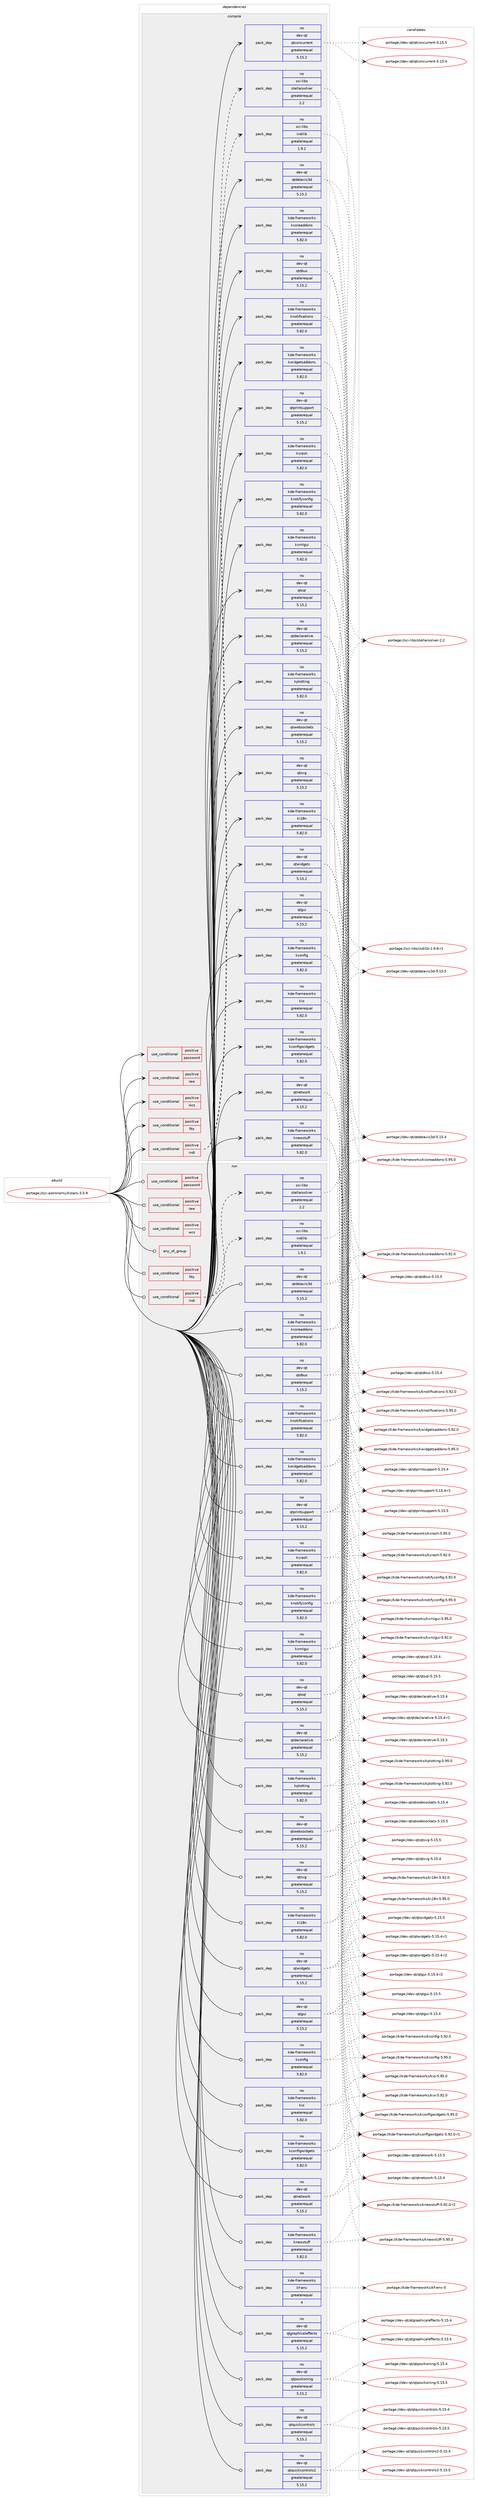 digraph prolog {

# *************
# Graph options
# *************

newrank=true;
concentrate=true;
compound=true;
graph [rankdir=LR,fontname=Helvetica,fontsize=10,ranksep=1.5];#, ranksep=2.5, nodesep=0.2];
edge  [arrowhead=vee];
node  [fontname=Helvetica,fontsize=10];

# **********
# The ebuild
# **********

subgraph cluster_leftcol {
color=gray;
rank=same;
label=<<i>ebuild</i>>;
id [label="portage://sci-astronomy/kstars-3.5.9", color=red, width=4, href="../sci-astronomy/kstars-3.5.9.svg"];
}

# ****************
# The dependencies
# ****************

subgraph cluster_midcol {
color=gray;
label=<<i>dependencies</i>>;
subgraph cluster_compile {
fillcolor="#eeeeee";
style=filled;
label=<<i>compile</i>>;
subgraph cond1947 {
dependency2763 [label=<<TABLE BORDER="0" CELLBORDER="1" CELLSPACING="0" CELLPADDING="4"><TR><TD ROWSPAN="3" CELLPADDING="10">use_conditional</TD></TR><TR><TD>positive</TD></TR><TR><TD>fits</TD></TR></TABLE>>, shape=none, color=red];
# *** BEGIN UNKNOWN DEPENDENCY TYPE (TODO) ***
# dependency2763 -> package_dependency(portage://sci-astronomy/kstars-3.5.9,install,no,sci-libs,cfitsio,none,[,,],any_same_slot,[])
# *** END UNKNOWN DEPENDENCY TYPE (TODO) ***

}
id:e -> dependency2763:w [weight=20,style="solid",arrowhead="vee"];
subgraph cond1948 {
dependency2764 [label=<<TABLE BORDER="0" CELLBORDER="1" CELLSPACING="0" CELLPADDING="4"><TR><TD ROWSPAN="3" CELLPADDING="10">use_conditional</TD></TR><TR><TD>positive</TD></TR><TR><TD>indi</TD></TR></TABLE>>, shape=none, color=red];
# *** BEGIN UNKNOWN DEPENDENCY TYPE (TODO) ***
# dependency2764 -> package_dependency(portage://sci-astronomy/kstars-3.5.9,install,no,sci-libs,gsl,none,[,,],any_same_slot,[])
# *** END UNKNOWN DEPENDENCY TYPE (TODO) ***

subgraph pack801 {
dependency2765 [label=<<TABLE BORDER="0" CELLBORDER="1" CELLSPACING="0" CELLPADDING="4" WIDTH="220"><TR><TD ROWSPAN="6" CELLPADDING="30">pack_dep</TD></TR><TR><TD WIDTH="110">no</TD></TR><TR><TD>sci-libs</TD></TR><TR><TD>indilib</TD></TR><TR><TD>greaterequal</TD></TR><TR><TD>1.9.1</TD></TR></TABLE>>, shape=none, color=blue];
}
dependency2764:e -> dependency2765:w [weight=20,style="dashed",arrowhead="vee"];
# *** BEGIN UNKNOWN DEPENDENCY TYPE (TODO) ***
# dependency2764 -> package_dependency(portage://sci-astronomy/kstars-3.5.9,install,no,sci-libs,libnova,none,[,,],any_same_slot,[])
# *** END UNKNOWN DEPENDENCY TYPE (TODO) ***

subgraph pack802 {
dependency2766 [label=<<TABLE BORDER="0" CELLBORDER="1" CELLSPACING="0" CELLPADDING="4" WIDTH="220"><TR><TD ROWSPAN="6" CELLPADDING="30">pack_dep</TD></TR><TR><TD WIDTH="110">no</TD></TR><TR><TD>sci-libs</TD></TR><TR><TD>stellarsolver</TD></TR><TR><TD>greaterequal</TD></TR><TR><TD>2.2</TD></TR></TABLE>>, shape=none, color=blue];
}
dependency2764:e -> dependency2766:w [weight=20,style="dashed",arrowhead="vee"];
}
id:e -> dependency2764:w [weight=20,style="solid",arrowhead="vee"];
subgraph cond1949 {
dependency2767 [label=<<TABLE BORDER="0" CELLBORDER="1" CELLSPACING="0" CELLPADDING="4"><TR><TD ROWSPAN="3" CELLPADDING="10">use_conditional</TD></TR><TR><TD>positive</TD></TR><TR><TD>password</TD></TR></TABLE>>, shape=none, color=red];
# *** BEGIN UNKNOWN DEPENDENCY TYPE (TODO) ***
# dependency2767 -> package_dependency(portage://sci-astronomy/kstars-3.5.9,install,no,dev-libs,qtkeychain,none,[,,],any_same_slot,[])
# *** END UNKNOWN DEPENDENCY TYPE (TODO) ***

}
id:e -> dependency2767:w [weight=20,style="solid",arrowhead="vee"];
subgraph cond1950 {
dependency2768 [label=<<TABLE BORDER="0" CELLBORDER="1" CELLSPACING="0" CELLPADDING="4"><TR><TD ROWSPAN="3" CELLPADDING="10">use_conditional</TD></TR><TR><TD>positive</TD></TR><TR><TD>raw</TD></TR></TABLE>>, shape=none, color=red];
# *** BEGIN UNKNOWN DEPENDENCY TYPE (TODO) ***
# dependency2768 -> package_dependency(portage://sci-astronomy/kstars-3.5.9,install,no,media-libs,libraw,none,[,,],any_same_slot,[])
# *** END UNKNOWN DEPENDENCY TYPE (TODO) ***

}
id:e -> dependency2768:w [weight=20,style="solid",arrowhead="vee"];
subgraph cond1951 {
dependency2769 [label=<<TABLE BORDER="0" CELLBORDER="1" CELLSPACING="0" CELLPADDING="4"><TR><TD ROWSPAN="3" CELLPADDING="10">use_conditional</TD></TR><TR><TD>positive</TD></TR><TR><TD>wcs</TD></TR></TABLE>>, shape=none, color=red];
# *** BEGIN UNKNOWN DEPENDENCY TYPE (TODO) ***
# dependency2769 -> package_dependency(portage://sci-astronomy/kstars-3.5.9,install,no,sci-astronomy,wcslib,none,[,,],any_same_slot,[])
# *** END UNKNOWN DEPENDENCY TYPE (TODO) ***

}
id:e -> dependency2769:w [weight=20,style="solid",arrowhead="vee"];
# *** BEGIN UNKNOWN DEPENDENCY TYPE (TODO) ***
# id -> package_dependency(portage://sci-astronomy/kstars-3.5.9,install,no,dev-cpp,eigen,none,[,,],[slot(3)],[])
# *** END UNKNOWN DEPENDENCY TYPE (TODO) ***

subgraph pack803 {
dependency2770 [label=<<TABLE BORDER="0" CELLBORDER="1" CELLSPACING="0" CELLPADDING="4" WIDTH="220"><TR><TD ROWSPAN="6" CELLPADDING="30">pack_dep</TD></TR><TR><TD WIDTH="110">no</TD></TR><TR><TD>dev-qt</TD></TR><TR><TD>qtconcurrent</TD></TR><TR><TD>greaterequal</TD></TR><TR><TD>5.15.2</TD></TR></TABLE>>, shape=none, color=blue];
}
id:e -> dependency2770:w [weight=20,style="solid",arrowhead="vee"];
# *** BEGIN UNKNOWN DEPENDENCY TYPE (TODO) ***
# id -> package_dependency(portage://sci-astronomy/kstars-3.5.9,install,no,dev-qt,qtcore,none,[,,],[slot(5)],[])
# *** END UNKNOWN DEPENDENCY TYPE (TODO) ***

subgraph pack804 {
dependency2771 [label=<<TABLE BORDER="0" CELLBORDER="1" CELLSPACING="0" CELLPADDING="4" WIDTH="220"><TR><TD ROWSPAN="6" CELLPADDING="30">pack_dep</TD></TR><TR><TD WIDTH="110">no</TD></TR><TR><TD>dev-qt</TD></TR><TR><TD>qtdatavis3d</TD></TR><TR><TD>greaterequal</TD></TR><TR><TD>5.15.2</TD></TR></TABLE>>, shape=none, color=blue];
}
id:e -> dependency2771:w [weight=20,style="solid",arrowhead="vee"];
subgraph pack805 {
dependency2772 [label=<<TABLE BORDER="0" CELLBORDER="1" CELLSPACING="0" CELLPADDING="4" WIDTH="220"><TR><TD ROWSPAN="6" CELLPADDING="30">pack_dep</TD></TR><TR><TD WIDTH="110">no</TD></TR><TR><TD>dev-qt</TD></TR><TR><TD>qtdbus</TD></TR><TR><TD>greaterequal</TD></TR><TR><TD>5.15.2</TD></TR></TABLE>>, shape=none, color=blue];
}
id:e -> dependency2772:w [weight=20,style="solid",arrowhead="vee"];
subgraph pack806 {
dependency2773 [label=<<TABLE BORDER="0" CELLBORDER="1" CELLSPACING="0" CELLPADDING="4" WIDTH="220"><TR><TD ROWSPAN="6" CELLPADDING="30">pack_dep</TD></TR><TR><TD WIDTH="110">no</TD></TR><TR><TD>dev-qt</TD></TR><TR><TD>qtdeclarative</TD></TR><TR><TD>greaterequal</TD></TR><TR><TD>5.15.2</TD></TR></TABLE>>, shape=none, color=blue];
}
id:e -> dependency2773:w [weight=20,style="solid",arrowhead="vee"];
subgraph pack807 {
dependency2774 [label=<<TABLE BORDER="0" CELLBORDER="1" CELLSPACING="0" CELLPADDING="4" WIDTH="220"><TR><TD ROWSPAN="6" CELLPADDING="30">pack_dep</TD></TR><TR><TD WIDTH="110">no</TD></TR><TR><TD>dev-qt</TD></TR><TR><TD>qtgui</TD></TR><TR><TD>greaterequal</TD></TR><TR><TD>5.15.2</TD></TR></TABLE>>, shape=none, color=blue];
}
id:e -> dependency2774:w [weight=20,style="solid",arrowhead="vee"];
subgraph pack808 {
dependency2775 [label=<<TABLE BORDER="0" CELLBORDER="1" CELLSPACING="0" CELLPADDING="4" WIDTH="220"><TR><TD ROWSPAN="6" CELLPADDING="30">pack_dep</TD></TR><TR><TD WIDTH="110">no</TD></TR><TR><TD>dev-qt</TD></TR><TR><TD>qtnetwork</TD></TR><TR><TD>greaterequal</TD></TR><TR><TD>5.15.2</TD></TR></TABLE>>, shape=none, color=blue];
}
id:e -> dependency2775:w [weight=20,style="solid",arrowhead="vee"];
subgraph pack809 {
dependency2776 [label=<<TABLE BORDER="0" CELLBORDER="1" CELLSPACING="0" CELLPADDING="4" WIDTH="220"><TR><TD ROWSPAN="6" CELLPADDING="30">pack_dep</TD></TR><TR><TD WIDTH="110">no</TD></TR><TR><TD>dev-qt</TD></TR><TR><TD>qtprintsupport</TD></TR><TR><TD>greaterequal</TD></TR><TR><TD>5.15.2</TD></TR></TABLE>>, shape=none, color=blue];
}
id:e -> dependency2776:w [weight=20,style="solid",arrowhead="vee"];
subgraph pack810 {
dependency2777 [label=<<TABLE BORDER="0" CELLBORDER="1" CELLSPACING="0" CELLPADDING="4" WIDTH="220"><TR><TD ROWSPAN="6" CELLPADDING="30">pack_dep</TD></TR><TR><TD WIDTH="110">no</TD></TR><TR><TD>dev-qt</TD></TR><TR><TD>qtsql</TD></TR><TR><TD>greaterequal</TD></TR><TR><TD>5.15.2</TD></TR></TABLE>>, shape=none, color=blue];
}
id:e -> dependency2777:w [weight=20,style="solid",arrowhead="vee"];
subgraph pack811 {
dependency2778 [label=<<TABLE BORDER="0" CELLBORDER="1" CELLSPACING="0" CELLPADDING="4" WIDTH="220"><TR><TD ROWSPAN="6" CELLPADDING="30">pack_dep</TD></TR><TR><TD WIDTH="110">no</TD></TR><TR><TD>dev-qt</TD></TR><TR><TD>qtsvg</TD></TR><TR><TD>greaterequal</TD></TR><TR><TD>5.15.2</TD></TR></TABLE>>, shape=none, color=blue];
}
id:e -> dependency2778:w [weight=20,style="solid",arrowhead="vee"];
subgraph pack812 {
dependency2779 [label=<<TABLE BORDER="0" CELLBORDER="1" CELLSPACING="0" CELLPADDING="4" WIDTH="220"><TR><TD ROWSPAN="6" CELLPADDING="30">pack_dep</TD></TR><TR><TD WIDTH="110">no</TD></TR><TR><TD>dev-qt</TD></TR><TR><TD>qtwebsockets</TD></TR><TR><TD>greaterequal</TD></TR><TR><TD>5.15.2</TD></TR></TABLE>>, shape=none, color=blue];
}
id:e -> dependency2779:w [weight=20,style="solid",arrowhead="vee"];
subgraph pack813 {
dependency2780 [label=<<TABLE BORDER="0" CELLBORDER="1" CELLSPACING="0" CELLPADDING="4" WIDTH="220"><TR><TD ROWSPAN="6" CELLPADDING="30">pack_dep</TD></TR><TR><TD WIDTH="110">no</TD></TR><TR><TD>dev-qt</TD></TR><TR><TD>qtwidgets</TD></TR><TR><TD>greaterequal</TD></TR><TR><TD>5.15.2</TD></TR></TABLE>>, shape=none, color=blue];
}
id:e -> dependency2780:w [weight=20,style="solid",arrowhead="vee"];
subgraph pack814 {
dependency2781 [label=<<TABLE BORDER="0" CELLBORDER="1" CELLSPACING="0" CELLPADDING="4" WIDTH="220"><TR><TD ROWSPAN="6" CELLPADDING="30">pack_dep</TD></TR><TR><TD WIDTH="110">no</TD></TR><TR><TD>kde-frameworks</TD></TR><TR><TD>kconfig</TD></TR><TR><TD>greaterequal</TD></TR><TR><TD>5.82.0</TD></TR></TABLE>>, shape=none, color=blue];
}
id:e -> dependency2781:w [weight=20,style="solid",arrowhead="vee"];
subgraph pack815 {
dependency2782 [label=<<TABLE BORDER="0" CELLBORDER="1" CELLSPACING="0" CELLPADDING="4" WIDTH="220"><TR><TD ROWSPAN="6" CELLPADDING="30">pack_dep</TD></TR><TR><TD WIDTH="110">no</TD></TR><TR><TD>kde-frameworks</TD></TR><TR><TD>kconfigwidgets</TD></TR><TR><TD>greaterequal</TD></TR><TR><TD>5.82.0</TD></TR></TABLE>>, shape=none, color=blue];
}
id:e -> dependency2782:w [weight=20,style="solid",arrowhead="vee"];
subgraph pack816 {
dependency2783 [label=<<TABLE BORDER="0" CELLBORDER="1" CELLSPACING="0" CELLPADDING="4" WIDTH="220"><TR><TD ROWSPAN="6" CELLPADDING="30">pack_dep</TD></TR><TR><TD WIDTH="110">no</TD></TR><TR><TD>kde-frameworks</TD></TR><TR><TD>kcoreaddons</TD></TR><TR><TD>greaterequal</TD></TR><TR><TD>5.82.0</TD></TR></TABLE>>, shape=none, color=blue];
}
id:e -> dependency2783:w [weight=20,style="solid",arrowhead="vee"];
subgraph pack817 {
dependency2784 [label=<<TABLE BORDER="0" CELLBORDER="1" CELLSPACING="0" CELLPADDING="4" WIDTH="220"><TR><TD ROWSPAN="6" CELLPADDING="30">pack_dep</TD></TR><TR><TD WIDTH="110">no</TD></TR><TR><TD>kde-frameworks</TD></TR><TR><TD>kcrash</TD></TR><TR><TD>greaterequal</TD></TR><TR><TD>5.82.0</TD></TR></TABLE>>, shape=none, color=blue];
}
id:e -> dependency2784:w [weight=20,style="solid",arrowhead="vee"];
subgraph pack818 {
dependency2785 [label=<<TABLE BORDER="0" CELLBORDER="1" CELLSPACING="0" CELLPADDING="4" WIDTH="220"><TR><TD ROWSPAN="6" CELLPADDING="30">pack_dep</TD></TR><TR><TD WIDTH="110">no</TD></TR><TR><TD>kde-frameworks</TD></TR><TR><TD>ki18n</TD></TR><TR><TD>greaterequal</TD></TR><TR><TD>5.82.0</TD></TR></TABLE>>, shape=none, color=blue];
}
id:e -> dependency2785:w [weight=20,style="solid",arrowhead="vee"];
subgraph pack819 {
dependency2786 [label=<<TABLE BORDER="0" CELLBORDER="1" CELLSPACING="0" CELLPADDING="4" WIDTH="220"><TR><TD ROWSPAN="6" CELLPADDING="30">pack_dep</TD></TR><TR><TD WIDTH="110">no</TD></TR><TR><TD>kde-frameworks</TD></TR><TR><TD>kio</TD></TR><TR><TD>greaterequal</TD></TR><TR><TD>5.82.0</TD></TR></TABLE>>, shape=none, color=blue];
}
id:e -> dependency2786:w [weight=20,style="solid",arrowhead="vee"];
subgraph pack820 {
dependency2787 [label=<<TABLE BORDER="0" CELLBORDER="1" CELLSPACING="0" CELLPADDING="4" WIDTH="220"><TR><TD ROWSPAN="6" CELLPADDING="30">pack_dep</TD></TR><TR><TD WIDTH="110">no</TD></TR><TR><TD>kde-frameworks</TD></TR><TR><TD>knewstuff</TD></TR><TR><TD>greaterequal</TD></TR><TR><TD>5.82.0</TD></TR></TABLE>>, shape=none, color=blue];
}
id:e -> dependency2787:w [weight=20,style="solid",arrowhead="vee"];
subgraph pack821 {
dependency2788 [label=<<TABLE BORDER="0" CELLBORDER="1" CELLSPACING="0" CELLPADDING="4" WIDTH="220"><TR><TD ROWSPAN="6" CELLPADDING="30">pack_dep</TD></TR><TR><TD WIDTH="110">no</TD></TR><TR><TD>kde-frameworks</TD></TR><TR><TD>knotifications</TD></TR><TR><TD>greaterequal</TD></TR><TR><TD>5.82.0</TD></TR></TABLE>>, shape=none, color=blue];
}
id:e -> dependency2788:w [weight=20,style="solid",arrowhead="vee"];
subgraph pack822 {
dependency2789 [label=<<TABLE BORDER="0" CELLBORDER="1" CELLSPACING="0" CELLPADDING="4" WIDTH="220"><TR><TD ROWSPAN="6" CELLPADDING="30">pack_dep</TD></TR><TR><TD WIDTH="110">no</TD></TR><TR><TD>kde-frameworks</TD></TR><TR><TD>knotifyconfig</TD></TR><TR><TD>greaterequal</TD></TR><TR><TD>5.82.0</TD></TR></TABLE>>, shape=none, color=blue];
}
id:e -> dependency2789:w [weight=20,style="solid",arrowhead="vee"];
subgraph pack823 {
dependency2790 [label=<<TABLE BORDER="0" CELLBORDER="1" CELLSPACING="0" CELLPADDING="4" WIDTH="220"><TR><TD ROWSPAN="6" CELLPADDING="30">pack_dep</TD></TR><TR><TD WIDTH="110">no</TD></TR><TR><TD>kde-frameworks</TD></TR><TR><TD>kplotting</TD></TR><TR><TD>greaterequal</TD></TR><TR><TD>5.82.0</TD></TR></TABLE>>, shape=none, color=blue];
}
id:e -> dependency2790:w [weight=20,style="solid",arrowhead="vee"];
subgraph pack824 {
dependency2791 [label=<<TABLE BORDER="0" CELLBORDER="1" CELLSPACING="0" CELLPADDING="4" WIDTH="220"><TR><TD ROWSPAN="6" CELLPADDING="30">pack_dep</TD></TR><TR><TD WIDTH="110">no</TD></TR><TR><TD>kde-frameworks</TD></TR><TR><TD>kwidgetsaddons</TD></TR><TR><TD>greaterequal</TD></TR><TR><TD>5.82.0</TD></TR></TABLE>>, shape=none, color=blue];
}
id:e -> dependency2791:w [weight=20,style="solid",arrowhead="vee"];
subgraph pack825 {
dependency2792 [label=<<TABLE BORDER="0" CELLBORDER="1" CELLSPACING="0" CELLPADDING="4" WIDTH="220"><TR><TD ROWSPAN="6" CELLPADDING="30">pack_dep</TD></TR><TR><TD WIDTH="110">no</TD></TR><TR><TD>kde-frameworks</TD></TR><TR><TD>kxmlgui</TD></TR><TR><TD>greaterequal</TD></TR><TR><TD>5.82.0</TD></TR></TABLE>>, shape=none, color=blue];
}
id:e -> dependency2792:w [weight=20,style="solid",arrowhead="vee"];
# *** BEGIN UNKNOWN DEPENDENCY TYPE (TODO) ***
# id -> package_dependency(portage://sci-astronomy/kstars-3.5.9,install,no,sys-libs,zlib,none,[,,],[],[])
# *** END UNKNOWN DEPENDENCY TYPE (TODO) ***

}
subgraph cluster_compileandrun {
fillcolor="#eeeeee";
style=filled;
label=<<i>compile and run</i>>;
}
subgraph cluster_run {
fillcolor="#eeeeee";
style=filled;
label=<<i>run</i>>;
subgraph any17 {
dependency2793 [label=<<TABLE BORDER="0" CELLBORDER="1" CELLSPACING="0" CELLPADDING="4"><TR><TD CELLPADDING="10">any_of_group</TD></TR></TABLE>>, shape=none, color=red];# *** BEGIN UNKNOWN DEPENDENCY TYPE (TODO) ***
# dependency2793 -> package_dependency(portage://sci-astronomy/kstars-3.5.9,run,no,kde-frameworks,breeze-icons,none,[,,],any_different_slot,[])
# *** END UNKNOWN DEPENDENCY TYPE (TODO) ***

# *** BEGIN UNKNOWN DEPENDENCY TYPE (TODO) ***
# dependency2793 -> package_dependency(portage://sci-astronomy/kstars-3.5.9,run,no,kde-frameworks,oxygen-icons,none,[,,],any_different_slot,[])
# *** END UNKNOWN DEPENDENCY TYPE (TODO) ***

}
id:e -> dependency2793:w [weight=20,style="solid",arrowhead="odot"];
subgraph cond1952 {
dependency2794 [label=<<TABLE BORDER="0" CELLBORDER="1" CELLSPACING="0" CELLPADDING="4"><TR><TD ROWSPAN="3" CELLPADDING="10">use_conditional</TD></TR><TR><TD>positive</TD></TR><TR><TD>fits</TD></TR></TABLE>>, shape=none, color=red];
# *** BEGIN UNKNOWN DEPENDENCY TYPE (TODO) ***
# dependency2794 -> package_dependency(portage://sci-astronomy/kstars-3.5.9,run,no,sci-libs,cfitsio,none,[,,],any_same_slot,[])
# *** END UNKNOWN DEPENDENCY TYPE (TODO) ***

}
id:e -> dependency2794:w [weight=20,style="solid",arrowhead="odot"];
subgraph cond1953 {
dependency2795 [label=<<TABLE BORDER="0" CELLBORDER="1" CELLSPACING="0" CELLPADDING="4"><TR><TD ROWSPAN="3" CELLPADDING="10">use_conditional</TD></TR><TR><TD>positive</TD></TR><TR><TD>indi</TD></TR></TABLE>>, shape=none, color=red];
# *** BEGIN UNKNOWN DEPENDENCY TYPE (TODO) ***
# dependency2795 -> package_dependency(portage://sci-astronomy/kstars-3.5.9,run,no,sci-libs,gsl,none,[,,],any_same_slot,[])
# *** END UNKNOWN DEPENDENCY TYPE (TODO) ***

subgraph pack826 {
dependency2796 [label=<<TABLE BORDER="0" CELLBORDER="1" CELLSPACING="0" CELLPADDING="4" WIDTH="220"><TR><TD ROWSPAN="6" CELLPADDING="30">pack_dep</TD></TR><TR><TD WIDTH="110">no</TD></TR><TR><TD>sci-libs</TD></TR><TR><TD>indilib</TD></TR><TR><TD>greaterequal</TD></TR><TR><TD>1.9.1</TD></TR></TABLE>>, shape=none, color=blue];
}
dependency2795:e -> dependency2796:w [weight=20,style="dashed",arrowhead="vee"];
# *** BEGIN UNKNOWN DEPENDENCY TYPE (TODO) ***
# dependency2795 -> package_dependency(portage://sci-astronomy/kstars-3.5.9,run,no,sci-libs,libnova,none,[,,],any_same_slot,[])
# *** END UNKNOWN DEPENDENCY TYPE (TODO) ***

subgraph pack827 {
dependency2797 [label=<<TABLE BORDER="0" CELLBORDER="1" CELLSPACING="0" CELLPADDING="4" WIDTH="220"><TR><TD ROWSPAN="6" CELLPADDING="30">pack_dep</TD></TR><TR><TD WIDTH="110">no</TD></TR><TR><TD>sci-libs</TD></TR><TR><TD>stellarsolver</TD></TR><TR><TD>greaterequal</TD></TR><TR><TD>2.2</TD></TR></TABLE>>, shape=none, color=blue];
}
dependency2795:e -> dependency2797:w [weight=20,style="dashed",arrowhead="vee"];
}
id:e -> dependency2795:w [weight=20,style="solid",arrowhead="odot"];
subgraph cond1954 {
dependency2798 [label=<<TABLE BORDER="0" CELLBORDER="1" CELLSPACING="0" CELLPADDING="4"><TR><TD ROWSPAN="3" CELLPADDING="10">use_conditional</TD></TR><TR><TD>positive</TD></TR><TR><TD>password</TD></TR></TABLE>>, shape=none, color=red];
# *** BEGIN UNKNOWN DEPENDENCY TYPE (TODO) ***
# dependency2798 -> package_dependency(portage://sci-astronomy/kstars-3.5.9,run,no,dev-libs,qtkeychain,none,[,,],any_same_slot,[])
# *** END UNKNOWN DEPENDENCY TYPE (TODO) ***

}
id:e -> dependency2798:w [weight=20,style="solid",arrowhead="odot"];
subgraph cond1955 {
dependency2799 [label=<<TABLE BORDER="0" CELLBORDER="1" CELLSPACING="0" CELLPADDING="4"><TR><TD ROWSPAN="3" CELLPADDING="10">use_conditional</TD></TR><TR><TD>positive</TD></TR><TR><TD>raw</TD></TR></TABLE>>, shape=none, color=red];
# *** BEGIN UNKNOWN DEPENDENCY TYPE (TODO) ***
# dependency2799 -> package_dependency(portage://sci-astronomy/kstars-3.5.9,run,no,media-libs,libraw,none,[,,],any_same_slot,[])
# *** END UNKNOWN DEPENDENCY TYPE (TODO) ***

}
id:e -> dependency2799:w [weight=20,style="solid",arrowhead="odot"];
subgraph cond1956 {
dependency2800 [label=<<TABLE BORDER="0" CELLBORDER="1" CELLSPACING="0" CELLPADDING="4"><TR><TD ROWSPAN="3" CELLPADDING="10">use_conditional</TD></TR><TR><TD>positive</TD></TR><TR><TD>wcs</TD></TR></TABLE>>, shape=none, color=red];
# *** BEGIN UNKNOWN DEPENDENCY TYPE (TODO) ***
# dependency2800 -> package_dependency(portage://sci-astronomy/kstars-3.5.9,run,no,sci-astronomy,wcslib,none,[,,],any_same_slot,[])
# *** END UNKNOWN DEPENDENCY TYPE (TODO) ***

}
id:e -> dependency2800:w [weight=20,style="solid",arrowhead="odot"];
# *** BEGIN UNKNOWN DEPENDENCY TYPE (TODO) ***
# id -> package_dependency(portage://sci-astronomy/kstars-3.5.9,run,no,dev-qt,qtcore,none,[,,],[slot(5)],[])
# *** END UNKNOWN DEPENDENCY TYPE (TODO) ***

subgraph pack828 {
dependency2801 [label=<<TABLE BORDER="0" CELLBORDER="1" CELLSPACING="0" CELLPADDING="4" WIDTH="220"><TR><TD ROWSPAN="6" CELLPADDING="30">pack_dep</TD></TR><TR><TD WIDTH="110">no</TD></TR><TR><TD>dev-qt</TD></TR><TR><TD>qtdatavis3d</TD></TR><TR><TD>greaterequal</TD></TR><TR><TD>5.15.2</TD></TR></TABLE>>, shape=none, color=blue];
}
id:e -> dependency2801:w [weight=20,style="solid",arrowhead="odot"];
subgraph pack829 {
dependency2802 [label=<<TABLE BORDER="0" CELLBORDER="1" CELLSPACING="0" CELLPADDING="4" WIDTH="220"><TR><TD ROWSPAN="6" CELLPADDING="30">pack_dep</TD></TR><TR><TD WIDTH="110">no</TD></TR><TR><TD>dev-qt</TD></TR><TR><TD>qtdbus</TD></TR><TR><TD>greaterequal</TD></TR><TR><TD>5.15.2</TD></TR></TABLE>>, shape=none, color=blue];
}
id:e -> dependency2802:w [weight=20,style="solid",arrowhead="odot"];
subgraph pack830 {
dependency2803 [label=<<TABLE BORDER="0" CELLBORDER="1" CELLSPACING="0" CELLPADDING="4" WIDTH="220"><TR><TD ROWSPAN="6" CELLPADDING="30">pack_dep</TD></TR><TR><TD WIDTH="110">no</TD></TR><TR><TD>dev-qt</TD></TR><TR><TD>qtdeclarative</TD></TR><TR><TD>greaterequal</TD></TR><TR><TD>5.15.2</TD></TR></TABLE>>, shape=none, color=blue];
}
id:e -> dependency2803:w [weight=20,style="solid",arrowhead="odot"];
subgraph pack831 {
dependency2804 [label=<<TABLE BORDER="0" CELLBORDER="1" CELLSPACING="0" CELLPADDING="4" WIDTH="220"><TR><TD ROWSPAN="6" CELLPADDING="30">pack_dep</TD></TR><TR><TD WIDTH="110">no</TD></TR><TR><TD>dev-qt</TD></TR><TR><TD>qtgraphicaleffects</TD></TR><TR><TD>greaterequal</TD></TR><TR><TD>5.15.2</TD></TR></TABLE>>, shape=none, color=blue];
}
id:e -> dependency2804:w [weight=20,style="solid",arrowhead="odot"];
subgraph pack832 {
dependency2805 [label=<<TABLE BORDER="0" CELLBORDER="1" CELLSPACING="0" CELLPADDING="4" WIDTH="220"><TR><TD ROWSPAN="6" CELLPADDING="30">pack_dep</TD></TR><TR><TD WIDTH="110">no</TD></TR><TR><TD>dev-qt</TD></TR><TR><TD>qtgui</TD></TR><TR><TD>greaterequal</TD></TR><TR><TD>5.15.2</TD></TR></TABLE>>, shape=none, color=blue];
}
id:e -> dependency2805:w [weight=20,style="solid",arrowhead="odot"];
subgraph pack833 {
dependency2806 [label=<<TABLE BORDER="0" CELLBORDER="1" CELLSPACING="0" CELLPADDING="4" WIDTH="220"><TR><TD ROWSPAN="6" CELLPADDING="30">pack_dep</TD></TR><TR><TD WIDTH="110">no</TD></TR><TR><TD>dev-qt</TD></TR><TR><TD>qtnetwork</TD></TR><TR><TD>greaterequal</TD></TR><TR><TD>5.15.2</TD></TR></TABLE>>, shape=none, color=blue];
}
id:e -> dependency2806:w [weight=20,style="solid",arrowhead="odot"];
subgraph pack834 {
dependency2807 [label=<<TABLE BORDER="0" CELLBORDER="1" CELLSPACING="0" CELLPADDING="4" WIDTH="220"><TR><TD ROWSPAN="6" CELLPADDING="30">pack_dep</TD></TR><TR><TD WIDTH="110">no</TD></TR><TR><TD>dev-qt</TD></TR><TR><TD>qtpositioning</TD></TR><TR><TD>greaterequal</TD></TR><TR><TD>5.15.2</TD></TR></TABLE>>, shape=none, color=blue];
}
id:e -> dependency2807:w [weight=20,style="solid",arrowhead="odot"];
subgraph pack835 {
dependency2808 [label=<<TABLE BORDER="0" CELLBORDER="1" CELLSPACING="0" CELLPADDING="4" WIDTH="220"><TR><TD ROWSPAN="6" CELLPADDING="30">pack_dep</TD></TR><TR><TD WIDTH="110">no</TD></TR><TR><TD>dev-qt</TD></TR><TR><TD>qtprintsupport</TD></TR><TR><TD>greaterequal</TD></TR><TR><TD>5.15.2</TD></TR></TABLE>>, shape=none, color=blue];
}
id:e -> dependency2808:w [weight=20,style="solid",arrowhead="odot"];
subgraph pack836 {
dependency2809 [label=<<TABLE BORDER="0" CELLBORDER="1" CELLSPACING="0" CELLPADDING="4" WIDTH="220"><TR><TD ROWSPAN="6" CELLPADDING="30">pack_dep</TD></TR><TR><TD WIDTH="110">no</TD></TR><TR><TD>dev-qt</TD></TR><TR><TD>qtquickcontrols</TD></TR><TR><TD>greaterequal</TD></TR><TR><TD>5.15.2</TD></TR></TABLE>>, shape=none, color=blue];
}
id:e -> dependency2809:w [weight=20,style="solid",arrowhead="odot"];
subgraph pack837 {
dependency2810 [label=<<TABLE BORDER="0" CELLBORDER="1" CELLSPACING="0" CELLPADDING="4" WIDTH="220"><TR><TD ROWSPAN="6" CELLPADDING="30">pack_dep</TD></TR><TR><TD WIDTH="110">no</TD></TR><TR><TD>dev-qt</TD></TR><TR><TD>qtquickcontrols2</TD></TR><TR><TD>greaterequal</TD></TR><TR><TD>5.15.2</TD></TR></TABLE>>, shape=none, color=blue];
}
id:e -> dependency2810:w [weight=20,style="solid",arrowhead="odot"];
subgraph pack838 {
dependency2811 [label=<<TABLE BORDER="0" CELLBORDER="1" CELLSPACING="0" CELLPADDING="4" WIDTH="220"><TR><TD ROWSPAN="6" CELLPADDING="30">pack_dep</TD></TR><TR><TD WIDTH="110">no</TD></TR><TR><TD>dev-qt</TD></TR><TR><TD>qtsql</TD></TR><TR><TD>greaterequal</TD></TR><TR><TD>5.15.2</TD></TR></TABLE>>, shape=none, color=blue];
}
id:e -> dependency2811:w [weight=20,style="solid",arrowhead="odot"];
subgraph pack839 {
dependency2812 [label=<<TABLE BORDER="0" CELLBORDER="1" CELLSPACING="0" CELLPADDING="4" WIDTH="220"><TR><TD ROWSPAN="6" CELLPADDING="30">pack_dep</TD></TR><TR><TD WIDTH="110">no</TD></TR><TR><TD>dev-qt</TD></TR><TR><TD>qtsvg</TD></TR><TR><TD>greaterequal</TD></TR><TR><TD>5.15.2</TD></TR></TABLE>>, shape=none, color=blue];
}
id:e -> dependency2812:w [weight=20,style="solid",arrowhead="odot"];
subgraph pack840 {
dependency2813 [label=<<TABLE BORDER="0" CELLBORDER="1" CELLSPACING="0" CELLPADDING="4" WIDTH="220"><TR><TD ROWSPAN="6" CELLPADDING="30">pack_dep</TD></TR><TR><TD WIDTH="110">no</TD></TR><TR><TD>dev-qt</TD></TR><TR><TD>qtwebsockets</TD></TR><TR><TD>greaterequal</TD></TR><TR><TD>5.15.2</TD></TR></TABLE>>, shape=none, color=blue];
}
id:e -> dependency2813:w [weight=20,style="solid",arrowhead="odot"];
subgraph pack841 {
dependency2814 [label=<<TABLE BORDER="0" CELLBORDER="1" CELLSPACING="0" CELLPADDING="4" WIDTH="220"><TR><TD ROWSPAN="6" CELLPADDING="30">pack_dep</TD></TR><TR><TD WIDTH="110">no</TD></TR><TR><TD>dev-qt</TD></TR><TR><TD>qtwidgets</TD></TR><TR><TD>greaterequal</TD></TR><TR><TD>5.15.2</TD></TR></TABLE>>, shape=none, color=blue];
}
id:e -> dependency2814:w [weight=20,style="solid",arrowhead="odot"];
subgraph pack842 {
dependency2815 [label=<<TABLE BORDER="0" CELLBORDER="1" CELLSPACING="0" CELLPADDING="4" WIDTH="220"><TR><TD ROWSPAN="6" CELLPADDING="30">pack_dep</TD></TR><TR><TD WIDTH="110">no</TD></TR><TR><TD>kde-frameworks</TD></TR><TR><TD>kconfig</TD></TR><TR><TD>greaterequal</TD></TR><TR><TD>5.82.0</TD></TR></TABLE>>, shape=none, color=blue];
}
id:e -> dependency2815:w [weight=20,style="solid",arrowhead="odot"];
subgraph pack843 {
dependency2816 [label=<<TABLE BORDER="0" CELLBORDER="1" CELLSPACING="0" CELLPADDING="4" WIDTH="220"><TR><TD ROWSPAN="6" CELLPADDING="30">pack_dep</TD></TR><TR><TD WIDTH="110">no</TD></TR><TR><TD>kde-frameworks</TD></TR><TR><TD>kconfigwidgets</TD></TR><TR><TD>greaterequal</TD></TR><TR><TD>5.82.0</TD></TR></TABLE>>, shape=none, color=blue];
}
id:e -> dependency2816:w [weight=20,style="solid",arrowhead="odot"];
subgraph pack844 {
dependency2817 [label=<<TABLE BORDER="0" CELLBORDER="1" CELLSPACING="0" CELLPADDING="4" WIDTH="220"><TR><TD ROWSPAN="6" CELLPADDING="30">pack_dep</TD></TR><TR><TD WIDTH="110">no</TD></TR><TR><TD>kde-frameworks</TD></TR><TR><TD>kcoreaddons</TD></TR><TR><TD>greaterequal</TD></TR><TR><TD>5.82.0</TD></TR></TABLE>>, shape=none, color=blue];
}
id:e -> dependency2817:w [weight=20,style="solid",arrowhead="odot"];
subgraph pack845 {
dependency2818 [label=<<TABLE BORDER="0" CELLBORDER="1" CELLSPACING="0" CELLPADDING="4" WIDTH="220"><TR><TD ROWSPAN="6" CELLPADDING="30">pack_dep</TD></TR><TR><TD WIDTH="110">no</TD></TR><TR><TD>kde-frameworks</TD></TR><TR><TD>kcrash</TD></TR><TR><TD>greaterequal</TD></TR><TR><TD>5.82.0</TD></TR></TABLE>>, shape=none, color=blue];
}
id:e -> dependency2818:w [weight=20,style="solid",arrowhead="odot"];
subgraph pack846 {
dependency2819 [label=<<TABLE BORDER="0" CELLBORDER="1" CELLSPACING="0" CELLPADDING="4" WIDTH="220"><TR><TD ROWSPAN="6" CELLPADDING="30">pack_dep</TD></TR><TR><TD WIDTH="110">no</TD></TR><TR><TD>kde-frameworks</TD></TR><TR><TD>kf-env</TD></TR><TR><TD>greaterequal</TD></TR><TR><TD>4</TD></TR></TABLE>>, shape=none, color=blue];
}
id:e -> dependency2819:w [weight=20,style="solid",arrowhead="odot"];
subgraph pack847 {
dependency2820 [label=<<TABLE BORDER="0" CELLBORDER="1" CELLSPACING="0" CELLPADDING="4" WIDTH="220"><TR><TD ROWSPAN="6" CELLPADDING="30">pack_dep</TD></TR><TR><TD WIDTH="110">no</TD></TR><TR><TD>kde-frameworks</TD></TR><TR><TD>ki18n</TD></TR><TR><TD>greaterequal</TD></TR><TR><TD>5.82.0</TD></TR></TABLE>>, shape=none, color=blue];
}
id:e -> dependency2820:w [weight=20,style="solid",arrowhead="odot"];
subgraph pack848 {
dependency2821 [label=<<TABLE BORDER="0" CELLBORDER="1" CELLSPACING="0" CELLPADDING="4" WIDTH="220"><TR><TD ROWSPAN="6" CELLPADDING="30">pack_dep</TD></TR><TR><TD WIDTH="110">no</TD></TR><TR><TD>kde-frameworks</TD></TR><TR><TD>kio</TD></TR><TR><TD>greaterequal</TD></TR><TR><TD>5.82.0</TD></TR></TABLE>>, shape=none, color=blue];
}
id:e -> dependency2821:w [weight=20,style="solid",arrowhead="odot"];
subgraph pack849 {
dependency2822 [label=<<TABLE BORDER="0" CELLBORDER="1" CELLSPACING="0" CELLPADDING="4" WIDTH="220"><TR><TD ROWSPAN="6" CELLPADDING="30">pack_dep</TD></TR><TR><TD WIDTH="110">no</TD></TR><TR><TD>kde-frameworks</TD></TR><TR><TD>knewstuff</TD></TR><TR><TD>greaterequal</TD></TR><TR><TD>5.82.0</TD></TR></TABLE>>, shape=none, color=blue];
}
id:e -> dependency2822:w [weight=20,style="solid",arrowhead="odot"];
subgraph pack850 {
dependency2823 [label=<<TABLE BORDER="0" CELLBORDER="1" CELLSPACING="0" CELLPADDING="4" WIDTH="220"><TR><TD ROWSPAN="6" CELLPADDING="30">pack_dep</TD></TR><TR><TD WIDTH="110">no</TD></TR><TR><TD>kde-frameworks</TD></TR><TR><TD>knotifications</TD></TR><TR><TD>greaterequal</TD></TR><TR><TD>5.82.0</TD></TR></TABLE>>, shape=none, color=blue];
}
id:e -> dependency2823:w [weight=20,style="solid",arrowhead="odot"];
subgraph pack851 {
dependency2824 [label=<<TABLE BORDER="0" CELLBORDER="1" CELLSPACING="0" CELLPADDING="4" WIDTH="220"><TR><TD ROWSPAN="6" CELLPADDING="30">pack_dep</TD></TR><TR><TD WIDTH="110">no</TD></TR><TR><TD>kde-frameworks</TD></TR><TR><TD>knotifyconfig</TD></TR><TR><TD>greaterequal</TD></TR><TR><TD>5.82.0</TD></TR></TABLE>>, shape=none, color=blue];
}
id:e -> dependency2824:w [weight=20,style="solid",arrowhead="odot"];
subgraph pack852 {
dependency2825 [label=<<TABLE BORDER="0" CELLBORDER="1" CELLSPACING="0" CELLPADDING="4" WIDTH="220"><TR><TD ROWSPAN="6" CELLPADDING="30">pack_dep</TD></TR><TR><TD WIDTH="110">no</TD></TR><TR><TD>kde-frameworks</TD></TR><TR><TD>kplotting</TD></TR><TR><TD>greaterequal</TD></TR><TR><TD>5.82.0</TD></TR></TABLE>>, shape=none, color=blue];
}
id:e -> dependency2825:w [weight=20,style="solid",arrowhead="odot"];
subgraph pack853 {
dependency2826 [label=<<TABLE BORDER="0" CELLBORDER="1" CELLSPACING="0" CELLPADDING="4" WIDTH="220"><TR><TD ROWSPAN="6" CELLPADDING="30">pack_dep</TD></TR><TR><TD WIDTH="110">no</TD></TR><TR><TD>kde-frameworks</TD></TR><TR><TD>kwidgetsaddons</TD></TR><TR><TD>greaterequal</TD></TR><TR><TD>5.82.0</TD></TR></TABLE>>, shape=none, color=blue];
}
id:e -> dependency2826:w [weight=20,style="solid",arrowhead="odot"];
subgraph pack854 {
dependency2827 [label=<<TABLE BORDER="0" CELLBORDER="1" CELLSPACING="0" CELLPADDING="4" WIDTH="220"><TR><TD ROWSPAN="6" CELLPADDING="30">pack_dep</TD></TR><TR><TD WIDTH="110">no</TD></TR><TR><TD>kde-frameworks</TD></TR><TR><TD>kxmlgui</TD></TR><TR><TD>greaterequal</TD></TR><TR><TD>5.82.0</TD></TR></TABLE>>, shape=none, color=blue];
}
id:e -> dependency2827:w [weight=20,style="solid",arrowhead="odot"];
# *** BEGIN UNKNOWN DEPENDENCY TYPE (TODO) ***
# id -> package_dependency(portage://sci-astronomy/kstars-3.5.9,run,no,sys-libs,zlib,none,[,,],[],[])
# *** END UNKNOWN DEPENDENCY TYPE (TODO) ***

}
}

# **************
# The candidates
# **************

subgraph cluster_choices {
rank=same;
color=gray;
label=<<i>candidates</i>>;

subgraph choice801 {
color=black;
nodesep=1;
choice11599105451081059811547105110100105108105984549465746544511449 [label="portage://sci-libs/indilib-1.9.6-r1", color=red, width=4,href="../sci-libs/indilib-1.9.6-r1.svg"];
dependency2765:e -> choice11599105451081059811547105110100105108105984549465746544511449:w [style=dotted,weight="100"];
}
subgraph choice802 {
color=black;
nodesep=1;
choice115991054510810598115471151161011081089711411511110811810111445504650 [label="portage://sci-libs/stellarsolver-2.2", color=red, width=4,href="../sci-libs/stellarsolver-2.2.svg"];
dependency2766:e -> choice115991054510810598115471151161011081089711411511110811810111445504650:w [style=dotted,weight="100"];
}
subgraph choice803 {
color=black;
nodesep=1;
choice1001011184511311647113116991111109911711411410111011645534649534652 [label="portage://dev-qt/qtconcurrent-5.15.4", color=red, width=4,href="../dev-qt/qtconcurrent-5.15.4.svg"];
choice1001011184511311647113116991111109911711411410111011645534649534653 [label="portage://dev-qt/qtconcurrent-5.15.5", color=red, width=4,href="../dev-qt/qtconcurrent-5.15.5.svg"];
dependency2770:e -> choice1001011184511311647113116991111109911711411410111011645534649534652:w [style=dotted,weight="100"];
dependency2770:e -> choice1001011184511311647113116991111109911711411410111011645534649534653:w [style=dotted,weight="100"];
}
subgraph choice804 {
color=black;
nodesep=1;
choice100101118451131164711311610097116971181051155110045534649534652 [label="portage://dev-qt/qtdatavis3d-5.15.4", color=red, width=4,href="../dev-qt/qtdatavis3d-5.15.4.svg"];
choice100101118451131164711311610097116971181051155110045534649534653 [label="portage://dev-qt/qtdatavis3d-5.15.5", color=red, width=4,href="../dev-qt/qtdatavis3d-5.15.5.svg"];
dependency2771:e -> choice100101118451131164711311610097116971181051155110045534649534652:w [style=dotted,weight="100"];
dependency2771:e -> choice100101118451131164711311610097116971181051155110045534649534653:w [style=dotted,weight="100"];
}
subgraph choice805 {
color=black;
nodesep=1;
choice10010111845113116471131161009811711545534649534652 [label="portage://dev-qt/qtdbus-5.15.4", color=red, width=4,href="../dev-qt/qtdbus-5.15.4.svg"];
choice10010111845113116471131161009811711545534649534653 [label="portage://dev-qt/qtdbus-5.15.5", color=red, width=4,href="../dev-qt/qtdbus-5.15.5.svg"];
dependency2772:e -> choice10010111845113116471131161009811711545534649534652:w [style=dotted,weight="100"];
dependency2772:e -> choice10010111845113116471131161009811711545534649534653:w [style=dotted,weight="100"];
}
subgraph choice806 {
color=black;
nodesep=1;
choice100101118451131164711311610010199108971149711610511810145534649534652 [label="portage://dev-qt/qtdeclarative-5.15.4", color=red, width=4,href="../dev-qt/qtdeclarative-5.15.4.svg"];
choice1001011184511311647113116100101991089711497116105118101455346495346524511449 [label="portage://dev-qt/qtdeclarative-5.15.4-r1", color=red, width=4,href="../dev-qt/qtdeclarative-5.15.4-r1.svg"];
choice100101118451131164711311610010199108971149711610511810145534649534653 [label="portage://dev-qt/qtdeclarative-5.15.5", color=red, width=4,href="../dev-qt/qtdeclarative-5.15.5.svg"];
dependency2773:e -> choice100101118451131164711311610010199108971149711610511810145534649534652:w [style=dotted,weight="100"];
dependency2773:e -> choice1001011184511311647113116100101991089711497116105118101455346495346524511449:w [style=dotted,weight="100"];
dependency2773:e -> choice100101118451131164711311610010199108971149711610511810145534649534653:w [style=dotted,weight="100"];
}
subgraph choice807 {
color=black;
nodesep=1;
choice100101118451131164711311610311710545534649534652 [label="portage://dev-qt/qtgui-5.15.4", color=red, width=4,href="../dev-qt/qtgui-5.15.4.svg"];
choice1001011184511311647113116103117105455346495346524511450 [label="portage://dev-qt/qtgui-5.15.4-r2", color=red, width=4,href="../dev-qt/qtgui-5.15.4-r2.svg"];
choice100101118451131164711311610311710545534649534653 [label="portage://dev-qt/qtgui-5.15.5", color=red, width=4,href="../dev-qt/qtgui-5.15.5.svg"];
dependency2774:e -> choice100101118451131164711311610311710545534649534652:w [style=dotted,weight="100"];
dependency2774:e -> choice1001011184511311647113116103117105455346495346524511450:w [style=dotted,weight="100"];
dependency2774:e -> choice100101118451131164711311610311710545534649534653:w [style=dotted,weight="100"];
}
subgraph choice808 {
color=black;
nodesep=1;
choice100101118451131164711311611010111611911111410745534649534652 [label="portage://dev-qt/qtnetwork-5.15.4", color=red, width=4,href="../dev-qt/qtnetwork-5.15.4.svg"];
choice100101118451131164711311611010111611911111410745534649534653 [label="portage://dev-qt/qtnetwork-5.15.5", color=red, width=4,href="../dev-qt/qtnetwork-5.15.5.svg"];
dependency2775:e -> choice100101118451131164711311611010111611911111410745534649534652:w [style=dotted,weight="100"];
dependency2775:e -> choice100101118451131164711311611010111611911111410745534649534653:w [style=dotted,weight="100"];
}
subgraph choice809 {
color=black;
nodesep=1;
choice100101118451131164711311611211410511011611511711211211111411645534649534652 [label="portage://dev-qt/qtprintsupport-5.15.4", color=red, width=4,href="../dev-qt/qtprintsupport-5.15.4.svg"];
choice1001011184511311647113116112114105110116115117112112111114116455346495346524511449 [label="portage://dev-qt/qtprintsupport-5.15.4-r1", color=red, width=4,href="../dev-qt/qtprintsupport-5.15.4-r1.svg"];
choice100101118451131164711311611211410511011611511711211211111411645534649534653 [label="portage://dev-qt/qtprintsupport-5.15.5", color=red, width=4,href="../dev-qt/qtprintsupport-5.15.5.svg"];
dependency2776:e -> choice100101118451131164711311611211410511011611511711211211111411645534649534652:w [style=dotted,weight="100"];
dependency2776:e -> choice1001011184511311647113116112114105110116115117112112111114116455346495346524511449:w [style=dotted,weight="100"];
dependency2776:e -> choice100101118451131164711311611211410511011611511711211211111411645534649534653:w [style=dotted,weight="100"];
}
subgraph choice810 {
color=black;
nodesep=1;
choice100101118451131164711311611511310845534649534652 [label="portage://dev-qt/qtsql-5.15.4", color=red, width=4,href="../dev-qt/qtsql-5.15.4.svg"];
choice100101118451131164711311611511310845534649534653 [label="portage://dev-qt/qtsql-5.15.5", color=red, width=4,href="../dev-qt/qtsql-5.15.5.svg"];
dependency2777:e -> choice100101118451131164711311611511310845534649534652:w [style=dotted,weight="100"];
dependency2777:e -> choice100101118451131164711311611511310845534649534653:w [style=dotted,weight="100"];
}
subgraph choice811 {
color=black;
nodesep=1;
choice100101118451131164711311611511810345534649534652 [label="portage://dev-qt/qtsvg-5.15.4", color=red, width=4,href="../dev-qt/qtsvg-5.15.4.svg"];
choice100101118451131164711311611511810345534649534653 [label="portage://dev-qt/qtsvg-5.15.5", color=red, width=4,href="../dev-qt/qtsvg-5.15.5.svg"];
dependency2778:e -> choice100101118451131164711311611511810345534649534652:w [style=dotted,weight="100"];
dependency2778:e -> choice100101118451131164711311611511810345534649534653:w [style=dotted,weight="100"];
}
subgraph choice812 {
color=black;
nodesep=1;
choice1001011184511311647113116119101981151119910710111611545534649534652 [label="portage://dev-qt/qtwebsockets-5.15.4", color=red, width=4,href="../dev-qt/qtwebsockets-5.15.4.svg"];
choice1001011184511311647113116119101981151119910710111611545534649534653 [label="portage://dev-qt/qtwebsockets-5.15.5", color=red, width=4,href="../dev-qt/qtwebsockets-5.15.5.svg"];
dependency2779:e -> choice1001011184511311647113116119101981151119910710111611545534649534652:w [style=dotted,weight="100"];
dependency2779:e -> choice1001011184511311647113116119101981151119910710111611545534649534653:w [style=dotted,weight="100"];
}
subgraph choice813 {
color=black;
nodesep=1;
choice1001011184511311647113116119105100103101116115455346495346524511449 [label="portage://dev-qt/qtwidgets-5.15.4-r1", color=red, width=4,href="../dev-qt/qtwidgets-5.15.4-r1.svg"];
choice1001011184511311647113116119105100103101116115455346495346524511450 [label="portage://dev-qt/qtwidgets-5.15.4-r2", color=red, width=4,href="../dev-qt/qtwidgets-5.15.4-r2.svg"];
choice100101118451131164711311611910510010310111611545534649534653 [label="portage://dev-qt/qtwidgets-5.15.5", color=red, width=4,href="../dev-qt/qtwidgets-5.15.5.svg"];
dependency2780:e -> choice1001011184511311647113116119105100103101116115455346495346524511449:w [style=dotted,weight="100"];
dependency2780:e -> choice1001011184511311647113116119105100103101116115455346495346524511450:w [style=dotted,weight="100"];
dependency2780:e -> choice100101118451131164711311611910510010310111611545534649534653:w [style=dotted,weight="100"];
}
subgraph choice814 {
color=black;
nodesep=1;
choice1071001014510211497109101119111114107115471079911111010210510345534657504648 [label="portage://kde-frameworks/kconfig-5.92.0", color=red, width=4,href="../kde-frameworks/kconfig-5.92.0.svg"];
choice1071001014510211497109101119111114107115471079911111010210510345534657534648 [label="portage://kde-frameworks/kconfig-5.95.0", color=red, width=4,href="../kde-frameworks/kconfig-5.95.0.svg"];
dependency2781:e -> choice1071001014510211497109101119111114107115471079911111010210510345534657504648:w [style=dotted,weight="100"];
dependency2781:e -> choice1071001014510211497109101119111114107115471079911111010210510345534657534648:w [style=dotted,weight="100"];
}
subgraph choice815 {
color=black;
nodesep=1;
choice10710010145102114971091011191111141071154710799111110102105103119105100103101116115455346575046484511449 [label="portage://kde-frameworks/kconfigwidgets-5.92.0-r1", color=red, width=4,href="../kde-frameworks/kconfigwidgets-5.92.0-r1.svg"];
choice1071001014510211497109101119111114107115471079911111010210510311910510010310111611545534657534648 [label="portage://kde-frameworks/kconfigwidgets-5.95.0", color=red, width=4,href="../kde-frameworks/kconfigwidgets-5.95.0.svg"];
dependency2782:e -> choice10710010145102114971091011191111141071154710799111110102105103119105100103101116115455346575046484511449:w [style=dotted,weight="100"];
dependency2782:e -> choice1071001014510211497109101119111114107115471079911111010210510311910510010310111611545534657534648:w [style=dotted,weight="100"];
}
subgraph choice816 {
color=black;
nodesep=1;
choice107100101451021149710910111911111410711547107991111141019710010011111011545534657504648 [label="portage://kde-frameworks/kcoreaddons-5.92.0", color=red, width=4,href="../kde-frameworks/kcoreaddons-5.92.0.svg"];
choice107100101451021149710910111911111410711547107991111141019710010011111011545534657534648 [label="portage://kde-frameworks/kcoreaddons-5.95.0", color=red, width=4,href="../kde-frameworks/kcoreaddons-5.95.0.svg"];
dependency2783:e -> choice107100101451021149710910111911111410711547107991111141019710010011111011545534657504648:w [style=dotted,weight="100"];
dependency2783:e -> choice107100101451021149710910111911111410711547107991111141019710010011111011545534657534648:w [style=dotted,weight="100"];
}
subgraph choice817 {
color=black;
nodesep=1;
choice107100101451021149710910111911111410711547107991149711510445534657504648 [label="portage://kde-frameworks/kcrash-5.92.0", color=red, width=4,href="../kde-frameworks/kcrash-5.92.0.svg"];
choice107100101451021149710910111911111410711547107991149711510445534657534648 [label="portage://kde-frameworks/kcrash-5.95.0", color=red, width=4,href="../kde-frameworks/kcrash-5.95.0.svg"];
dependency2784:e -> choice107100101451021149710910111911111410711547107991149711510445534657504648:w [style=dotted,weight="100"];
dependency2784:e -> choice107100101451021149710910111911111410711547107991149711510445534657534648:w [style=dotted,weight="100"];
}
subgraph choice818 {
color=black;
nodesep=1;
choice107100101451021149710910111911111410711547107105495611045534657504648 [label="portage://kde-frameworks/ki18n-5.92.0", color=red, width=4,href="../kde-frameworks/ki18n-5.92.0.svg"];
choice107100101451021149710910111911111410711547107105495611045534657534648 [label="portage://kde-frameworks/ki18n-5.95.0", color=red, width=4,href="../kde-frameworks/ki18n-5.95.0.svg"];
dependency2785:e -> choice107100101451021149710910111911111410711547107105495611045534657504648:w [style=dotted,weight="100"];
dependency2785:e -> choice107100101451021149710910111911111410711547107105495611045534657534648:w [style=dotted,weight="100"];
}
subgraph choice819 {
color=black;
nodesep=1;
choice10710010145102114971091011191111141071154710710511145534657504648 [label="portage://kde-frameworks/kio-5.92.0", color=red, width=4,href="../kde-frameworks/kio-5.92.0.svg"];
choice10710010145102114971091011191111141071154710710511145534657534648 [label="portage://kde-frameworks/kio-5.95.0", color=red, width=4,href="../kde-frameworks/kio-5.95.0.svg"];
dependency2786:e -> choice10710010145102114971091011191111141071154710710511145534657504648:w [style=dotted,weight="100"];
dependency2786:e -> choice10710010145102114971091011191111141071154710710511145534657534648:w [style=dotted,weight="100"];
}
subgraph choice820 {
color=black;
nodesep=1;
choice107100101451021149710910111911111410711547107110101119115116117102102455346575046484511450 [label="portage://kde-frameworks/knewstuff-5.92.0-r2", color=red, width=4,href="../kde-frameworks/knewstuff-5.92.0-r2.svg"];
choice10710010145102114971091011191111141071154710711010111911511611710210245534657534648 [label="portage://kde-frameworks/knewstuff-5.95.0", color=red, width=4,href="../kde-frameworks/knewstuff-5.95.0.svg"];
dependency2787:e -> choice107100101451021149710910111911111410711547107110101119115116117102102455346575046484511450:w [style=dotted,weight="100"];
dependency2787:e -> choice10710010145102114971091011191111141071154710711010111911511611710210245534657534648:w [style=dotted,weight="100"];
}
subgraph choice821 {
color=black;
nodesep=1;
choice107100101451021149710910111911111410711547107110111116105102105999711610511111011545534657504648 [label="portage://kde-frameworks/knotifications-5.92.0", color=red, width=4,href="../kde-frameworks/knotifications-5.92.0.svg"];
choice107100101451021149710910111911111410711547107110111116105102105999711610511111011545534657534648 [label="portage://kde-frameworks/knotifications-5.95.0", color=red, width=4,href="../kde-frameworks/knotifications-5.95.0.svg"];
dependency2788:e -> choice107100101451021149710910111911111410711547107110111116105102105999711610511111011545534657504648:w [style=dotted,weight="100"];
dependency2788:e -> choice107100101451021149710910111911111410711547107110111116105102105999711610511111011545534657534648:w [style=dotted,weight="100"];
}
subgraph choice822 {
color=black;
nodesep=1;
choice1071001014510211497109101119111114107115471071101111161051021219911111010210510345534657504648 [label="portage://kde-frameworks/knotifyconfig-5.92.0", color=red, width=4,href="../kde-frameworks/knotifyconfig-5.92.0.svg"];
choice1071001014510211497109101119111114107115471071101111161051021219911111010210510345534657534648 [label="portage://kde-frameworks/knotifyconfig-5.95.0", color=red, width=4,href="../kde-frameworks/knotifyconfig-5.95.0.svg"];
dependency2789:e -> choice1071001014510211497109101119111114107115471071101111161051021219911111010210510345534657504648:w [style=dotted,weight="100"];
dependency2789:e -> choice1071001014510211497109101119111114107115471071101111161051021219911111010210510345534657534648:w [style=dotted,weight="100"];
}
subgraph choice823 {
color=black;
nodesep=1;
choice10710010145102114971091011191111141071154710711210811111611610511010345534657504648 [label="portage://kde-frameworks/kplotting-5.92.0", color=red, width=4,href="../kde-frameworks/kplotting-5.92.0.svg"];
choice10710010145102114971091011191111141071154710711210811111611610511010345534657534648 [label="portage://kde-frameworks/kplotting-5.95.0", color=red, width=4,href="../kde-frameworks/kplotting-5.95.0.svg"];
dependency2790:e -> choice10710010145102114971091011191111141071154710711210811111611610511010345534657504648:w [style=dotted,weight="100"];
dependency2790:e -> choice10710010145102114971091011191111141071154710711210811111611610511010345534657534648:w [style=dotted,weight="100"];
}
subgraph choice824 {
color=black;
nodesep=1;
choice1071001014510211497109101119111114107115471071191051001031011161159710010011111011545534657504648 [label="portage://kde-frameworks/kwidgetsaddons-5.92.0", color=red, width=4,href="../kde-frameworks/kwidgetsaddons-5.92.0.svg"];
choice1071001014510211497109101119111114107115471071191051001031011161159710010011111011545534657534648 [label="portage://kde-frameworks/kwidgetsaddons-5.95.0", color=red, width=4,href="../kde-frameworks/kwidgetsaddons-5.95.0.svg"];
dependency2791:e -> choice1071001014510211497109101119111114107115471071191051001031011161159710010011111011545534657504648:w [style=dotted,weight="100"];
dependency2791:e -> choice1071001014510211497109101119111114107115471071191051001031011161159710010011111011545534657534648:w [style=dotted,weight="100"];
}
subgraph choice825 {
color=black;
nodesep=1;
choice10710010145102114971091011191111141071154710712010910810311710545534657504648 [label="portage://kde-frameworks/kxmlgui-5.92.0", color=red, width=4,href="../kde-frameworks/kxmlgui-5.92.0.svg"];
choice10710010145102114971091011191111141071154710712010910810311710545534657534648 [label="portage://kde-frameworks/kxmlgui-5.95.0", color=red, width=4,href="../kde-frameworks/kxmlgui-5.95.0.svg"];
dependency2792:e -> choice10710010145102114971091011191111141071154710712010910810311710545534657504648:w [style=dotted,weight="100"];
dependency2792:e -> choice10710010145102114971091011191111141071154710712010910810311710545534657534648:w [style=dotted,weight="100"];
}
subgraph choice826 {
color=black;
nodesep=1;
choice11599105451081059811547105110100105108105984549465746544511449 [label="portage://sci-libs/indilib-1.9.6-r1", color=red, width=4,href="../sci-libs/indilib-1.9.6-r1.svg"];
dependency2796:e -> choice11599105451081059811547105110100105108105984549465746544511449:w [style=dotted,weight="100"];
}
subgraph choice827 {
color=black;
nodesep=1;
choice115991054510810598115471151161011081089711411511110811810111445504650 [label="portage://sci-libs/stellarsolver-2.2", color=red, width=4,href="../sci-libs/stellarsolver-2.2.svg"];
dependency2797:e -> choice115991054510810598115471151161011081089711411511110811810111445504650:w [style=dotted,weight="100"];
}
subgraph choice828 {
color=black;
nodesep=1;
choice100101118451131164711311610097116971181051155110045534649534652 [label="portage://dev-qt/qtdatavis3d-5.15.4", color=red, width=4,href="../dev-qt/qtdatavis3d-5.15.4.svg"];
choice100101118451131164711311610097116971181051155110045534649534653 [label="portage://dev-qt/qtdatavis3d-5.15.5", color=red, width=4,href="../dev-qt/qtdatavis3d-5.15.5.svg"];
dependency2801:e -> choice100101118451131164711311610097116971181051155110045534649534652:w [style=dotted,weight="100"];
dependency2801:e -> choice100101118451131164711311610097116971181051155110045534649534653:w [style=dotted,weight="100"];
}
subgraph choice829 {
color=black;
nodesep=1;
choice10010111845113116471131161009811711545534649534652 [label="portage://dev-qt/qtdbus-5.15.4", color=red, width=4,href="../dev-qt/qtdbus-5.15.4.svg"];
choice10010111845113116471131161009811711545534649534653 [label="portage://dev-qt/qtdbus-5.15.5", color=red, width=4,href="../dev-qt/qtdbus-5.15.5.svg"];
dependency2802:e -> choice10010111845113116471131161009811711545534649534652:w [style=dotted,weight="100"];
dependency2802:e -> choice10010111845113116471131161009811711545534649534653:w [style=dotted,weight="100"];
}
subgraph choice830 {
color=black;
nodesep=1;
choice100101118451131164711311610010199108971149711610511810145534649534652 [label="portage://dev-qt/qtdeclarative-5.15.4", color=red, width=4,href="../dev-qt/qtdeclarative-5.15.4.svg"];
choice1001011184511311647113116100101991089711497116105118101455346495346524511449 [label="portage://dev-qt/qtdeclarative-5.15.4-r1", color=red, width=4,href="../dev-qt/qtdeclarative-5.15.4-r1.svg"];
choice100101118451131164711311610010199108971149711610511810145534649534653 [label="portage://dev-qt/qtdeclarative-5.15.5", color=red, width=4,href="../dev-qt/qtdeclarative-5.15.5.svg"];
dependency2803:e -> choice100101118451131164711311610010199108971149711610511810145534649534652:w [style=dotted,weight="100"];
dependency2803:e -> choice1001011184511311647113116100101991089711497116105118101455346495346524511449:w [style=dotted,weight="100"];
dependency2803:e -> choice100101118451131164711311610010199108971149711610511810145534649534653:w [style=dotted,weight="100"];
}
subgraph choice831 {
color=black;
nodesep=1;
choice10010111845113116471131161031149711210410599971081011021021019911611545534649534652 [label="portage://dev-qt/qtgraphicaleffects-5.15.4", color=red, width=4,href="../dev-qt/qtgraphicaleffects-5.15.4.svg"];
choice10010111845113116471131161031149711210410599971081011021021019911611545534649534653 [label="portage://dev-qt/qtgraphicaleffects-5.15.5", color=red, width=4,href="../dev-qt/qtgraphicaleffects-5.15.5.svg"];
dependency2804:e -> choice10010111845113116471131161031149711210410599971081011021021019911611545534649534652:w [style=dotted,weight="100"];
dependency2804:e -> choice10010111845113116471131161031149711210410599971081011021021019911611545534649534653:w [style=dotted,weight="100"];
}
subgraph choice832 {
color=black;
nodesep=1;
choice100101118451131164711311610311710545534649534652 [label="portage://dev-qt/qtgui-5.15.4", color=red, width=4,href="../dev-qt/qtgui-5.15.4.svg"];
choice1001011184511311647113116103117105455346495346524511450 [label="portage://dev-qt/qtgui-5.15.4-r2", color=red, width=4,href="../dev-qt/qtgui-5.15.4-r2.svg"];
choice100101118451131164711311610311710545534649534653 [label="portage://dev-qt/qtgui-5.15.5", color=red, width=4,href="../dev-qt/qtgui-5.15.5.svg"];
dependency2805:e -> choice100101118451131164711311610311710545534649534652:w [style=dotted,weight="100"];
dependency2805:e -> choice1001011184511311647113116103117105455346495346524511450:w [style=dotted,weight="100"];
dependency2805:e -> choice100101118451131164711311610311710545534649534653:w [style=dotted,weight="100"];
}
subgraph choice833 {
color=black;
nodesep=1;
choice100101118451131164711311611010111611911111410745534649534652 [label="portage://dev-qt/qtnetwork-5.15.4", color=red, width=4,href="../dev-qt/qtnetwork-5.15.4.svg"];
choice100101118451131164711311611010111611911111410745534649534653 [label="portage://dev-qt/qtnetwork-5.15.5", color=red, width=4,href="../dev-qt/qtnetwork-5.15.5.svg"];
dependency2806:e -> choice100101118451131164711311611010111611911111410745534649534652:w [style=dotted,weight="100"];
dependency2806:e -> choice100101118451131164711311611010111611911111410745534649534653:w [style=dotted,weight="100"];
}
subgraph choice834 {
color=black;
nodesep=1;
choice100101118451131164711311611211111510511610511111010511010345534649534652 [label="portage://dev-qt/qtpositioning-5.15.4", color=red, width=4,href="../dev-qt/qtpositioning-5.15.4.svg"];
choice100101118451131164711311611211111510511610511111010511010345534649534653 [label="portage://dev-qt/qtpositioning-5.15.5", color=red, width=4,href="../dev-qt/qtpositioning-5.15.5.svg"];
dependency2807:e -> choice100101118451131164711311611211111510511610511111010511010345534649534652:w [style=dotted,weight="100"];
dependency2807:e -> choice100101118451131164711311611211111510511610511111010511010345534649534653:w [style=dotted,weight="100"];
}
subgraph choice835 {
color=black;
nodesep=1;
choice100101118451131164711311611211410511011611511711211211111411645534649534652 [label="portage://dev-qt/qtprintsupport-5.15.4", color=red, width=4,href="../dev-qt/qtprintsupport-5.15.4.svg"];
choice1001011184511311647113116112114105110116115117112112111114116455346495346524511449 [label="portage://dev-qt/qtprintsupport-5.15.4-r1", color=red, width=4,href="../dev-qt/qtprintsupport-5.15.4-r1.svg"];
choice100101118451131164711311611211410511011611511711211211111411645534649534653 [label="portage://dev-qt/qtprintsupport-5.15.5", color=red, width=4,href="../dev-qt/qtprintsupport-5.15.5.svg"];
dependency2808:e -> choice100101118451131164711311611211410511011611511711211211111411645534649534652:w [style=dotted,weight="100"];
dependency2808:e -> choice1001011184511311647113116112114105110116115117112112111114116455346495346524511449:w [style=dotted,weight="100"];
dependency2808:e -> choice100101118451131164711311611211410511011611511711211211111411645534649534653:w [style=dotted,weight="100"];
}
subgraph choice836 {
color=black;
nodesep=1;
choice1001011184511311647113116113117105991079911111011611411110811545534649534652 [label="portage://dev-qt/qtquickcontrols-5.15.4", color=red, width=4,href="../dev-qt/qtquickcontrols-5.15.4.svg"];
choice1001011184511311647113116113117105991079911111011611411110811545534649534653 [label="portage://dev-qt/qtquickcontrols-5.15.5", color=red, width=4,href="../dev-qt/qtquickcontrols-5.15.5.svg"];
dependency2809:e -> choice1001011184511311647113116113117105991079911111011611411110811545534649534652:w [style=dotted,weight="100"];
dependency2809:e -> choice1001011184511311647113116113117105991079911111011611411110811545534649534653:w [style=dotted,weight="100"];
}
subgraph choice837 {
color=black;
nodesep=1;
choice100101118451131164711311611311710599107991111101161141111081155045534649534652 [label="portage://dev-qt/qtquickcontrols2-5.15.4", color=red, width=4,href="../dev-qt/qtquickcontrols2-5.15.4.svg"];
choice100101118451131164711311611311710599107991111101161141111081155045534649534653 [label="portage://dev-qt/qtquickcontrols2-5.15.5", color=red, width=4,href="../dev-qt/qtquickcontrols2-5.15.5.svg"];
dependency2810:e -> choice100101118451131164711311611311710599107991111101161141111081155045534649534652:w [style=dotted,weight="100"];
dependency2810:e -> choice100101118451131164711311611311710599107991111101161141111081155045534649534653:w [style=dotted,weight="100"];
}
subgraph choice838 {
color=black;
nodesep=1;
choice100101118451131164711311611511310845534649534652 [label="portage://dev-qt/qtsql-5.15.4", color=red, width=4,href="../dev-qt/qtsql-5.15.4.svg"];
choice100101118451131164711311611511310845534649534653 [label="portage://dev-qt/qtsql-5.15.5", color=red, width=4,href="../dev-qt/qtsql-5.15.5.svg"];
dependency2811:e -> choice100101118451131164711311611511310845534649534652:w [style=dotted,weight="100"];
dependency2811:e -> choice100101118451131164711311611511310845534649534653:w [style=dotted,weight="100"];
}
subgraph choice839 {
color=black;
nodesep=1;
choice100101118451131164711311611511810345534649534652 [label="portage://dev-qt/qtsvg-5.15.4", color=red, width=4,href="../dev-qt/qtsvg-5.15.4.svg"];
choice100101118451131164711311611511810345534649534653 [label="portage://dev-qt/qtsvg-5.15.5", color=red, width=4,href="../dev-qt/qtsvg-5.15.5.svg"];
dependency2812:e -> choice100101118451131164711311611511810345534649534652:w [style=dotted,weight="100"];
dependency2812:e -> choice100101118451131164711311611511810345534649534653:w [style=dotted,weight="100"];
}
subgraph choice840 {
color=black;
nodesep=1;
choice1001011184511311647113116119101981151119910710111611545534649534652 [label="portage://dev-qt/qtwebsockets-5.15.4", color=red, width=4,href="../dev-qt/qtwebsockets-5.15.4.svg"];
choice1001011184511311647113116119101981151119910710111611545534649534653 [label="portage://dev-qt/qtwebsockets-5.15.5", color=red, width=4,href="../dev-qt/qtwebsockets-5.15.5.svg"];
dependency2813:e -> choice1001011184511311647113116119101981151119910710111611545534649534652:w [style=dotted,weight="100"];
dependency2813:e -> choice1001011184511311647113116119101981151119910710111611545534649534653:w [style=dotted,weight="100"];
}
subgraph choice841 {
color=black;
nodesep=1;
choice1001011184511311647113116119105100103101116115455346495346524511449 [label="portage://dev-qt/qtwidgets-5.15.4-r1", color=red, width=4,href="../dev-qt/qtwidgets-5.15.4-r1.svg"];
choice1001011184511311647113116119105100103101116115455346495346524511450 [label="portage://dev-qt/qtwidgets-5.15.4-r2", color=red, width=4,href="../dev-qt/qtwidgets-5.15.4-r2.svg"];
choice100101118451131164711311611910510010310111611545534649534653 [label="portage://dev-qt/qtwidgets-5.15.5", color=red, width=4,href="../dev-qt/qtwidgets-5.15.5.svg"];
dependency2814:e -> choice1001011184511311647113116119105100103101116115455346495346524511449:w [style=dotted,weight="100"];
dependency2814:e -> choice1001011184511311647113116119105100103101116115455346495346524511450:w [style=dotted,weight="100"];
dependency2814:e -> choice100101118451131164711311611910510010310111611545534649534653:w [style=dotted,weight="100"];
}
subgraph choice842 {
color=black;
nodesep=1;
choice1071001014510211497109101119111114107115471079911111010210510345534657504648 [label="portage://kde-frameworks/kconfig-5.92.0", color=red, width=4,href="../kde-frameworks/kconfig-5.92.0.svg"];
choice1071001014510211497109101119111114107115471079911111010210510345534657534648 [label="portage://kde-frameworks/kconfig-5.95.0", color=red, width=4,href="../kde-frameworks/kconfig-5.95.0.svg"];
dependency2815:e -> choice1071001014510211497109101119111114107115471079911111010210510345534657504648:w [style=dotted,weight="100"];
dependency2815:e -> choice1071001014510211497109101119111114107115471079911111010210510345534657534648:w [style=dotted,weight="100"];
}
subgraph choice843 {
color=black;
nodesep=1;
choice10710010145102114971091011191111141071154710799111110102105103119105100103101116115455346575046484511449 [label="portage://kde-frameworks/kconfigwidgets-5.92.0-r1", color=red, width=4,href="../kde-frameworks/kconfigwidgets-5.92.0-r1.svg"];
choice1071001014510211497109101119111114107115471079911111010210510311910510010310111611545534657534648 [label="portage://kde-frameworks/kconfigwidgets-5.95.0", color=red, width=4,href="../kde-frameworks/kconfigwidgets-5.95.0.svg"];
dependency2816:e -> choice10710010145102114971091011191111141071154710799111110102105103119105100103101116115455346575046484511449:w [style=dotted,weight="100"];
dependency2816:e -> choice1071001014510211497109101119111114107115471079911111010210510311910510010310111611545534657534648:w [style=dotted,weight="100"];
}
subgraph choice844 {
color=black;
nodesep=1;
choice107100101451021149710910111911111410711547107991111141019710010011111011545534657504648 [label="portage://kde-frameworks/kcoreaddons-5.92.0", color=red, width=4,href="../kde-frameworks/kcoreaddons-5.92.0.svg"];
choice107100101451021149710910111911111410711547107991111141019710010011111011545534657534648 [label="portage://kde-frameworks/kcoreaddons-5.95.0", color=red, width=4,href="../kde-frameworks/kcoreaddons-5.95.0.svg"];
dependency2817:e -> choice107100101451021149710910111911111410711547107991111141019710010011111011545534657504648:w [style=dotted,weight="100"];
dependency2817:e -> choice107100101451021149710910111911111410711547107991111141019710010011111011545534657534648:w [style=dotted,weight="100"];
}
subgraph choice845 {
color=black;
nodesep=1;
choice107100101451021149710910111911111410711547107991149711510445534657504648 [label="portage://kde-frameworks/kcrash-5.92.0", color=red, width=4,href="../kde-frameworks/kcrash-5.92.0.svg"];
choice107100101451021149710910111911111410711547107991149711510445534657534648 [label="portage://kde-frameworks/kcrash-5.95.0", color=red, width=4,href="../kde-frameworks/kcrash-5.95.0.svg"];
dependency2818:e -> choice107100101451021149710910111911111410711547107991149711510445534657504648:w [style=dotted,weight="100"];
dependency2818:e -> choice107100101451021149710910111911111410711547107991149711510445534657534648:w [style=dotted,weight="100"];
}
subgraph choice846 {
color=black;
nodesep=1;
choice107100101451021149710910111911111410711547107102451011101184553 [label="portage://kde-frameworks/kf-env-5", color=red, width=4,href="../kde-frameworks/kf-env-5.svg"];
dependency2819:e -> choice107100101451021149710910111911111410711547107102451011101184553:w [style=dotted,weight="100"];
}
subgraph choice847 {
color=black;
nodesep=1;
choice107100101451021149710910111911111410711547107105495611045534657504648 [label="portage://kde-frameworks/ki18n-5.92.0", color=red, width=4,href="../kde-frameworks/ki18n-5.92.0.svg"];
choice107100101451021149710910111911111410711547107105495611045534657534648 [label="portage://kde-frameworks/ki18n-5.95.0", color=red, width=4,href="../kde-frameworks/ki18n-5.95.0.svg"];
dependency2820:e -> choice107100101451021149710910111911111410711547107105495611045534657504648:w [style=dotted,weight="100"];
dependency2820:e -> choice107100101451021149710910111911111410711547107105495611045534657534648:w [style=dotted,weight="100"];
}
subgraph choice848 {
color=black;
nodesep=1;
choice10710010145102114971091011191111141071154710710511145534657504648 [label="portage://kde-frameworks/kio-5.92.0", color=red, width=4,href="../kde-frameworks/kio-5.92.0.svg"];
choice10710010145102114971091011191111141071154710710511145534657534648 [label="portage://kde-frameworks/kio-5.95.0", color=red, width=4,href="../kde-frameworks/kio-5.95.0.svg"];
dependency2821:e -> choice10710010145102114971091011191111141071154710710511145534657504648:w [style=dotted,weight="100"];
dependency2821:e -> choice10710010145102114971091011191111141071154710710511145534657534648:w [style=dotted,weight="100"];
}
subgraph choice849 {
color=black;
nodesep=1;
choice107100101451021149710910111911111410711547107110101119115116117102102455346575046484511450 [label="portage://kde-frameworks/knewstuff-5.92.0-r2", color=red, width=4,href="../kde-frameworks/knewstuff-5.92.0-r2.svg"];
choice10710010145102114971091011191111141071154710711010111911511611710210245534657534648 [label="portage://kde-frameworks/knewstuff-5.95.0", color=red, width=4,href="../kde-frameworks/knewstuff-5.95.0.svg"];
dependency2822:e -> choice107100101451021149710910111911111410711547107110101119115116117102102455346575046484511450:w [style=dotted,weight="100"];
dependency2822:e -> choice10710010145102114971091011191111141071154710711010111911511611710210245534657534648:w [style=dotted,weight="100"];
}
subgraph choice850 {
color=black;
nodesep=1;
choice107100101451021149710910111911111410711547107110111116105102105999711610511111011545534657504648 [label="portage://kde-frameworks/knotifications-5.92.0", color=red, width=4,href="../kde-frameworks/knotifications-5.92.0.svg"];
choice107100101451021149710910111911111410711547107110111116105102105999711610511111011545534657534648 [label="portage://kde-frameworks/knotifications-5.95.0", color=red, width=4,href="../kde-frameworks/knotifications-5.95.0.svg"];
dependency2823:e -> choice107100101451021149710910111911111410711547107110111116105102105999711610511111011545534657504648:w [style=dotted,weight="100"];
dependency2823:e -> choice107100101451021149710910111911111410711547107110111116105102105999711610511111011545534657534648:w [style=dotted,weight="100"];
}
subgraph choice851 {
color=black;
nodesep=1;
choice1071001014510211497109101119111114107115471071101111161051021219911111010210510345534657504648 [label="portage://kde-frameworks/knotifyconfig-5.92.0", color=red, width=4,href="../kde-frameworks/knotifyconfig-5.92.0.svg"];
choice1071001014510211497109101119111114107115471071101111161051021219911111010210510345534657534648 [label="portage://kde-frameworks/knotifyconfig-5.95.0", color=red, width=4,href="../kde-frameworks/knotifyconfig-5.95.0.svg"];
dependency2824:e -> choice1071001014510211497109101119111114107115471071101111161051021219911111010210510345534657504648:w [style=dotted,weight="100"];
dependency2824:e -> choice1071001014510211497109101119111114107115471071101111161051021219911111010210510345534657534648:w [style=dotted,weight="100"];
}
subgraph choice852 {
color=black;
nodesep=1;
choice10710010145102114971091011191111141071154710711210811111611610511010345534657504648 [label="portage://kde-frameworks/kplotting-5.92.0", color=red, width=4,href="../kde-frameworks/kplotting-5.92.0.svg"];
choice10710010145102114971091011191111141071154710711210811111611610511010345534657534648 [label="portage://kde-frameworks/kplotting-5.95.0", color=red, width=4,href="../kde-frameworks/kplotting-5.95.0.svg"];
dependency2825:e -> choice10710010145102114971091011191111141071154710711210811111611610511010345534657504648:w [style=dotted,weight="100"];
dependency2825:e -> choice10710010145102114971091011191111141071154710711210811111611610511010345534657534648:w [style=dotted,weight="100"];
}
subgraph choice853 {
color=black;
nodesep=1;
choice1071001014510211497109101119111114107115471071191051001031011161159710010011111011545534657504648 [label="portage://kde-frameworks/kwidgetsaddons-5.92.0", color=red, width=4,href="../kde-frameworks/kwidgetsaddons-5.92.0.svg"];
choice1071001014510211497109101119111114107115471071191051001031011161159710010011111011545534657534648 [label="portage://kde-frameworks/kwidgetsaddons-5.95.0", color=red, width=4,href="../kde-frameworks/kwidgetsaddons-5.95.0.svg"];
dependency2826:e -> choice1071001014510211497109101119111114107115471071191051001031011161159710010011111011545534657504648:w [style=dotted,weight="100"];
dependency2826:e -> choice1071001014510211497109101119111114107115471071191051001031011161159710010011111011545534657534648:w [style=dotted,weight="100"];
}
subgraph choice854 {
color=black;
nodesep=1;
choice10710010145102114971091011191111141071154710712010910810311710545534657504648 [label="portage://kde-frameworks/kxmlgui-5.92.0", color=red, width=4,href="../kde-frameworks/kxmlgui-5.92.0.svg"];
choice10710010145102114971091011191111141071154710712010910810311710545534657534648 [label="portage://kde-frameworks/kxmlgui-5.95.0", color=red, width=4,href="../kde-frameworks/kxmlgui-5.95.0.svg"];
dependency2827:e -> choice10710010145102114971091011191111141071154710712010910810311710545534657504648:w [style=dotted,weight="100"];
dependency2827:e -> choice10710010145102114971091011191111141071154710712010910810311710545534657534648:w [style=dotted,weight="100"];
}
}

}
